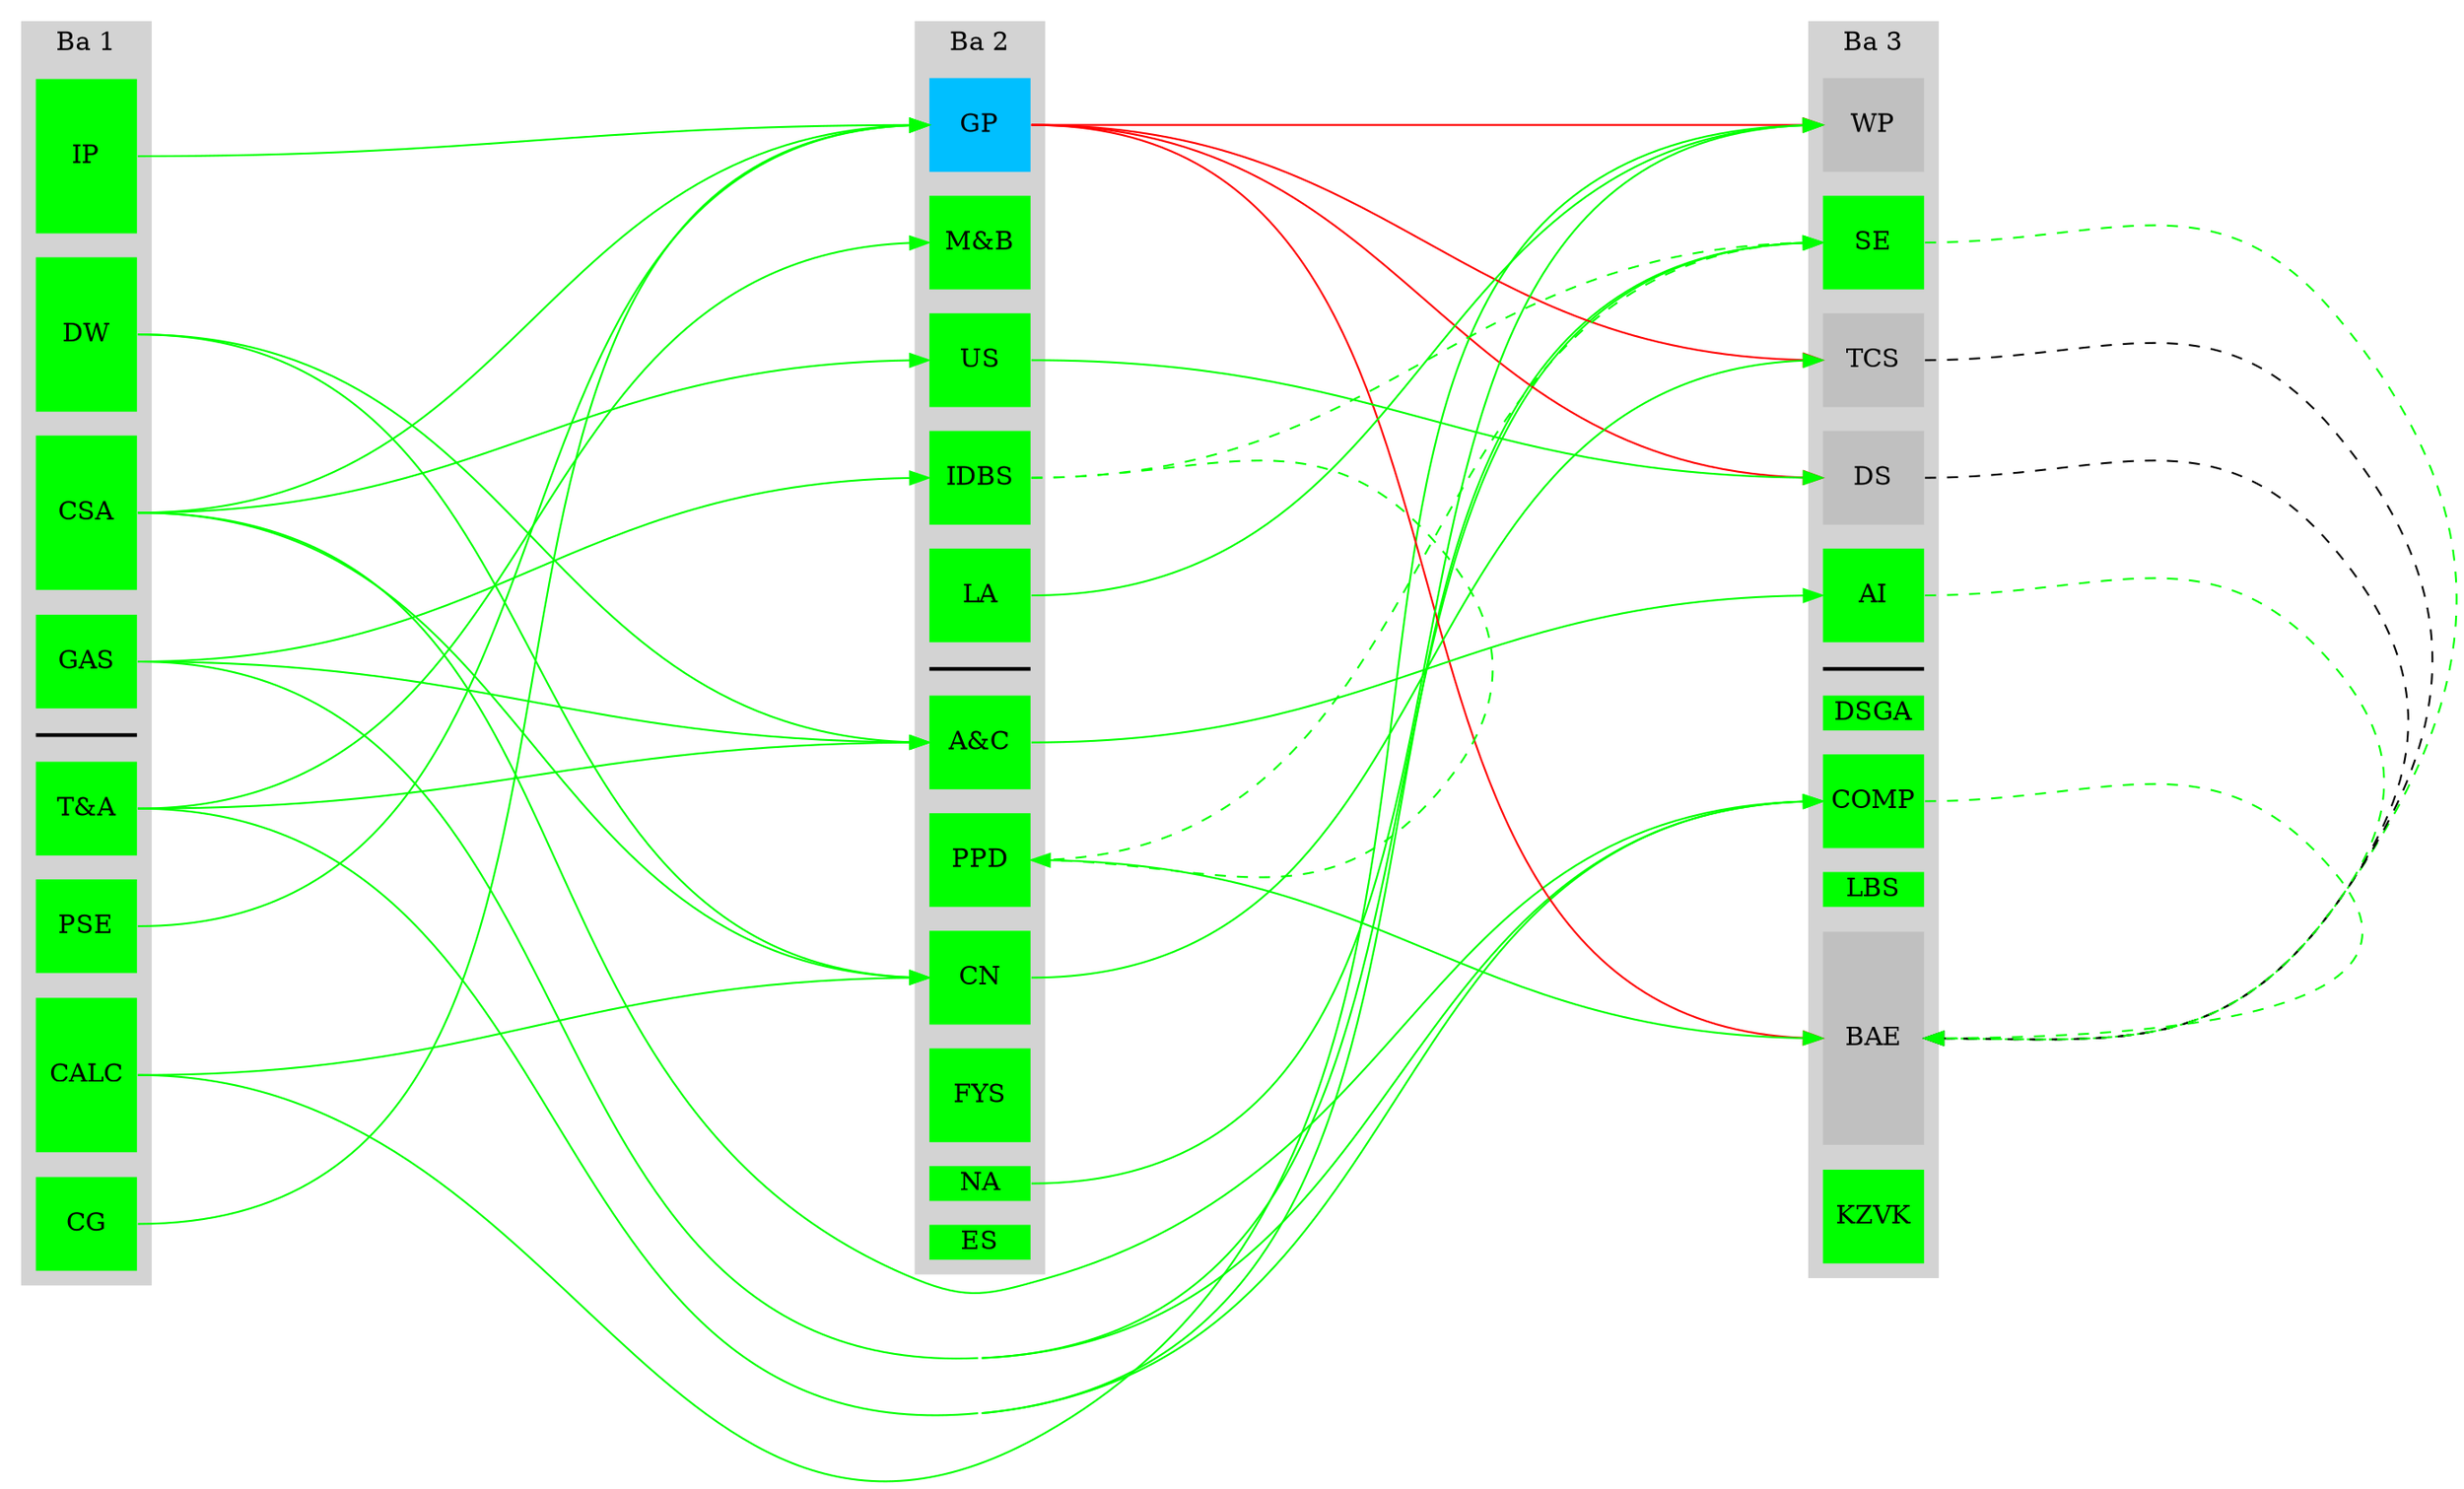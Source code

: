digraph Studieprogramma{
	node [shape="rect", pin=true, style=filled,color=white, height=0.7, fixedsize=true];
	graph [ranksep="6", nodesep="0.2" splines=true, concentrate=true];
	edge [constraint=false];

	/*
	3 SP = 0.25
	6 SP = 0.7
	9 SP = 1.15
	12 SP = 1.6
	*/

	rankdir="LR"

	subgraph cluster_ba1{
		label = "Ba 1"
		style=filled;
		color=lightgrey;

		IP [height=1.15, color=green];
		DW [height=1.15, color=green];
		CSA [height=1.15, color=green];
		GAS [color=green];

		

		ba1_sem [height=0, fixedsize=true, label="", color=black];

		TA [label="T&A", color=green];
		PSE [color=green];
		CALC [height=1.15, color=green];
		CG [color=green];

		
	}

	subgraph cluster_ba2{
		label = "Ba 2"
		style=filled;
		color=lightgrey;

		GP [color=deepskyblue1];
		MB [label="M&B", color=green];
		US [color=green];
		IDBS [color=green];
		LA [color=green];

		

		ba2_sem [height=0, fixedsize=true, label="", color=black];

		AC [label="A&C", color=green];
		PPD [color=green];
		CN [color=green];
		FYS [color=green];
		NA [height=0.25, color=green];
		ES [height=0.25, color=green];

		
	}

	subgraph cluster_ba3{
		label = "Ba 3"
		style=filled;
		color=lightgrey;
		fixedsize=true;
		height=200;

		WP [color=grey];
		SE [color=green];
		TCS [color=grey];
		DS [color=grey];
		AI [color=green];

		

		ba3_sem [height=0, fixedsize=true, label="", color=black];

		DSGA [height=0.25, color=green];
		COMP [color=green];
		LBS [height=0.25, color=green];
		BAE [height=1.6, color=grey];
		KZVK [height=0.7, color=green]

		
	}

	# align clusters by adding invis edge between top items.
	{
		edge	[constraint=true, style=invis];
		IP:ne -> GP:nw;
		GP:ne -> WP:nw;
	}

	# =====================
	# =	dependencies 2Ba	=
	# =====================

	# GP
 	IP:e -> GP:w [color=green];
	CSA:e -> GP:w [color=green];
	PSE:e -> GP:w [color=green];
	CG:e -> GP:w [color=green];

	# M&B
	TA:e -> MB:w [color=green];

	# US
	CSA:e -> US:w [color=green];

	# IDBS
	GAS:e -> IDBS:w [color=green];

	# LA
	# /

	# A&C
	DW:e -> AC:w [color=green];
	TA:e -> AC:w [color=green];
	GAS:e -> AC:w [color=green];

	# PPD
	IDBS:e -> PPD:e [style=dashed, color=green];

	# CN
	DW:e -> CN:w [color=green];
	CSA:e -> CN:w [color=green];
	CALC:e -> CN:w [color=green];

	# FYS
	# /

	# NA
	# /

	# ES
	# /

	# =====================
	# =	dependencies 3Ba	=
	# =====================

	# WP
	CALC:e -> WP:w [color=green];
	GP:e -> WP:w [color=red];
	LA:e -> WP:w [color=green];
	NA:e -> WP:w [color=green];

	# SE
	TA:e -> SE:w [color=green];
	GAS:e -> SE:w [color=green];
	IDBS:e -> SE:w [style=dashed, color=green];
	PPD:e -> SE:w [style=dashed, color=green];

	# TCS
	GP:e -> TCS:w [color=red];
	CN:e -> TCS:w [color=green];

	# DS
	GP:e -> DS:w [color=red];
	US:e -> DS:w [color=green];

	# AI
	AC:e -> AI:w [color=green];

	# DSGA
	# /

	# COMP
	CSA:e -> COMP:w [color=green];
	TA:e -> COMP:w [color=green];
	GAS:e -> COMP:w [color=green];

	# LBS
	# /

	# BAE
	GP:e -> BAE:w [color=red];
	PPD:e -> BAE:w [color=green];

	SE:e -> BAE:e [style=dashed, color=green];
	TCS:e -> BAE:e [style=dashed];
	DS:e -> BAE:e [style=dashed];
	AI:e -> BAE:e [style=dashed, color=green];
	COMP:e -> BAE:e [style=dashed, color=green];

}
